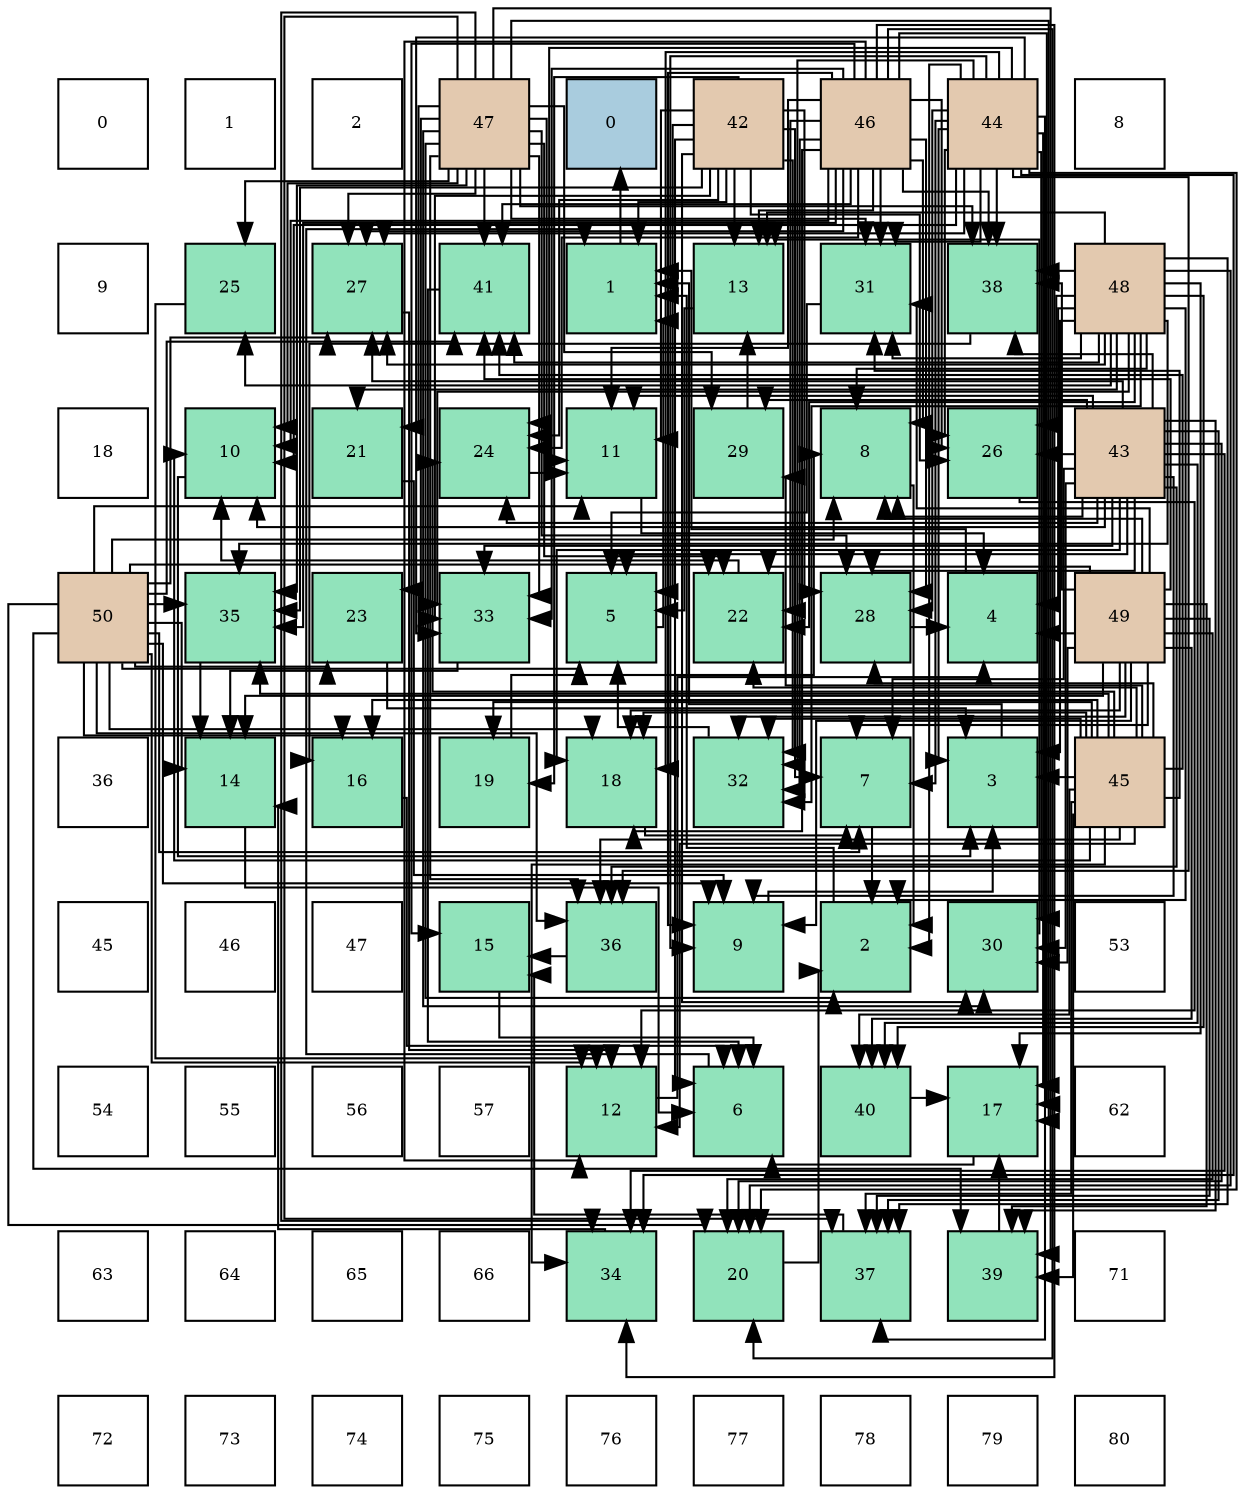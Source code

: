 digraph layout{
 rankdir=TB;
 splines=ortho;
 node [style=filled shape=square fixedsize=true width=0.6];
0[label="0", fontsize=8, fillcolor="#ffffff"];
1[label="1", fontsize=8, fillcolor="#ffffff"];
2[label="2", fontsize=8, fillcolor="#ffffff"];
3[label="47", fontsize=8, fillcolor="#e3c9af"];
4[label="0", fontsize=8, fillcolor="#a9ccde"];
5[label="42", fontsize=8, fillcolor="#e3c9af"];
6[label="46", fontsize=8, fillcolor="#e3c9af"];
7[label="44", fontsize=8, fillcolor="#e3c9af"];
8[label="8", fontsize=8, fillcolor="#ffffff"];
9[label="9", fontsize=8, fillcolor="#ffffff"];
10[label="25", fontsize=8, fillcolor="#91e3bb"];
11[label="27", fontsize=8, fillcolor="#91e3bb"];
12[label="41", fontsize=8, fillcolor="#91e3bb"];
13[label="1", fontsize=8, fillcolor="#91e3bb"];
14[label="13", fontsize=8, fillcolor="#91e3bb"];
15[label="31", fontsize=8, fillcolor="#91e3bb"];
16[label="38", fontsize=8, fillcolor="#91e3bb"];
17[label="48", fontsize=8, fillcolor="#e3c9af"];
18[label="18", fontsize=8, fillcolor="#ffffff"];
19[label="10", fontsize=8, fillcolor="#91e3bb"];
20[label="21", fontsize=8, fillcolor="#91e3bb"];
21[label="24", fontsize=8, fillcolor="#91e3bb"];
22[label="11", fontsize=8, fillcolor="#91e3bb"];
23[label="29", fontsize=8, fillcolor="#91e3bb"];
24[label="8", fontsize=8, fillcolor="#91e3bb"];
25[label="26", fontsize=8, fillcolor="#91e3bb"];
26[label="43", fontsize=8, fillcolor="#e3c9af"];
27[label="50", fontsize=8, fillcolor="#e3c9af"];
28[label="35", fontsize=8, fillcolor="#91e3bb"];
29[label="23", fontsize=8, fillcolor="#91e3bb"];
30[label="33", fontsize=8, fillcolor="#91e3bb"];
31[label="5", fontsize=8, fillcolor="#91e3bb"];
32[label="22", fontsize=8, fillcolor="#91e3bb"];
33[label="28", fontsize=8, fillcolor="#91e3bb"];
34[label="4", fontsize=8, fillcolor="#91e3bb"];
35[label="49", fontsize=8, fillcolor="#e3c9af"];
36[label="36", fontsize=8, fillcolor="#ffffff"];
37[label="14", fontsize=8, fillcolor="#91e3bb"];
38[label="16", fontsize=8, fillcolor="#91e3bb"];
39[label="19", fontsize=8, fillcolor="#91e3bb"];
40[label="18", fontsize=8, fillcolor="#91e3bb"];
41[label="32", fontsize=8, fillcolor="#91e3bb"];
42[label="7", fontsize=8, fillcolor="#91e3bb"];
43[label="3", fontsize=8, fillcolor="#91e3bb"];
44[label="45", fontsize=8, fillcolor="#e3c9af"];
45[label="45", fontsize=8, fillcolor="#ffffff"];
46[label="46", fontsize=8, fillcolor="#ffffff"];
47[label="47", fontsize=8, fillcolor="#ffffff"];
48[label="15", fontsize=8, fillcolor="#91e3bb"];
49[label="36", fontsize=8, fillcolor="#91e3bb"];
50[label="9", fontsize=8, fillcolor="#91e3bb"];
51[label="2", fontsize=8, fillcolor="#91e3bb"];
52[label="30", fontsize=8, fillcolor="#91e3bb"];
53[label="53", fontsize=8, fillcolor="#ffffff"];
54[label="54", fontsize=8, fillcolor="#ffffff"];
55[label="55", fontsize=8, fillcolor="#ffffff"];
56[label="56", fontsize=8, fillcolor="#ffffff"];
57[label="57", fontsize=8, fillcolor="#ffffff"];
58[label="12", fontsize=8, fillcolor="#91e3bb"];
59[label="6", fontsize=8, fillcolor="#91e3bb"];
60[label="40", fontsize=8, fillcolor="#91e3bb"];
61[label="17", fontsize=8, fillcolor="#91e3bb"];
62[label="62", fontsize=8, fillcolor="#ffffff"];
63[label="63", fontsize=8, fillcolor="#ffffff"];
64[label="64", fontsize=8, fillcolor="#ffffff"];
65[label="65", fontsize=8, fillcolor="#ffffff"];
66[label="66", fontsize=8, fillcolor="#ffffff"];
67[label="34", fontsize=8, fillcolor="#91e3bb"];
68[label="20", fontsize=8, fillcolor="#91e3bb"];
69[label="37", fontsize=8, fillcolor="#91e3bb"];
70[label="39", fontsize=8, fillcolor="#91e3bb"];
71[label="71", fontsize=8, fillcolor="#ffffff"];
72[label="72", fontsize=8, fillcolor="#ffffff"];
73[label="73", fontsize=8, fillcolor="#ffffff"];
74[label="74", fontsize=8, fillcolor="#ffffff"];
75[label="75", fontsize=8, fillcolor="#ffffff"];
76[label="76", fontsize=8, fillcolor="#ffffff"];
77[label="77", fontsize=8, fillcolor="#ffffff"];
78[label="78", fontsize=8, fillcolor="#ffffff"];
79[label="79", fontsize=8, fillcolor="#ffffff"];
80[label="80", fontsize=8, fillcolor="#ffffff"];
edge [constraint=false, style=vis];13 -> 4;
51 -> 13;
43 -> 13;
34 -> 13;
31 -> 13;
59 -> 13;
42 -> 51;
24 -> 51;
50 -> 43;
19 -> 43;
22 -> 34;
58 -> 34;
14 -> 31;
37 -> 59;
48 -> 59;
38 -> 59;
61 -> 59;
40 -> 42;
39 -> 24;
68 -> 51;
20 -> 50;
32 -> 19;
29 -> 43;
21 -> 22;
10 -> 58;
25 -> 58;
11 -> 58;
33 -> 34;
23 -> 14;
52 -> 14;
15 -> 31;
41 -> 31;
30 -> 37;
67 -> 37;
28 -> 37;
49 -> 48;
69 -> 48;
16 -> 38;
70 -> 61;
60 -> 61;
12 -> 59;
5 -> 13;
5 -> 31;
5 -> 59;
5 -> 42;
5 -> 22;
5 -> 14;
5 -> 39;
5 -> 21;
5 -> 25;
5 -> 33;
5 -> 52;
5 -> 41;
5 -> 30;
5 -> 28;
26 -> 31;
26 -> 42;
26 -> 24;
26 -> 50;
26 -> 19;
26 -> 22;
26 -> 40;
26 -> 68;
26 -> 21;
26 -> 25;
26 -> 11;
26 -> 33;
26 -> 23;
26 -> 52;
26 -> 30;
26 -> 67;
26 -> 49;
26 -> 69;
26 -> 16;
26 -> 70;
26 -> 60;
7 -> 51;
7 -> 43;
7 -> 42;
7 -> 50;
7 -> 19;
7 -> 61;
7 -> 40;
7 -> 68;
7 -> 21;
7 -> 25;
7 -> 11;
7 -> 33;
7 -> 52;
7 -> 15;
7 -> 41;
7 -> 30;
7 -> 67;
7 -> 49;
7 -> 69;
7 -> 16;
44 -> 43;
44 -> 19;
44 -> 58;
44 -> 38;
44 -> 40;
44 -> 39;
44 -> 32;
44 -> 21;
44 -> 33;
44 -> 23;
44 -> 15;
44 -> 41;
44 -> 67;
44 -> 28;
44 -> 49;
44 -> 69;
44 -> 70;
44 -> 60;
44 -> 12;
6 -> 24;
6 -> 50;
6 -> 19;
6 -> 22;
6 -> 58;
6 -> 14;
6 -> 48;
6 -> 61;
6 -> 40;
6 -> 68;
6 -> 32;
6 -> 21;
6 -> 25;
6 -> 11;
6 -> 33;
6 -> 15;
6 -> 41;
6 -> 30;
6 -> 67;
6 -> 28;
6 -> 16;
6 -> 12;
3 -> 51;
3 -> 19;
3 -> 22;
3 -> 61;
3 -> 20;
3 -> 32;
3 -> 29;
3 -> 10;
3 -> 11;
3 -> 33;
3 -> 23;
3 -> 52;
3 -> 15;
3 -> 30;
3 -> 67;
3 -> 28;
3 -> 49;
3 -> 69;
3 -> 16;
3 -> 70;
3 -> 12;
17 -> 51;
17 -> 43;
17 -> 34;
17 -> 24;
17 -> 14;
17 -> 61;
17 -> 68;
17 -> 20;
17 -> 32;
17 -> 10;
17 -> 25;
17 -> 11;
17 -> 15;
17 -> 41;
17 -> 30;
17 -> 28;
17 -> 69;
17 -> 16;
17 -> 60;
17 -> 12;
35 -> 34;
35 -> 42;
35 -> 24;
35 -> 50;
35 -> 37;
35 -> 40;
35 -> 68;
35 -> 32;
35 -> 52;
35 -> 15;
35 -> 41;
35 -> 69;
35 -> 16;
35 -> 70;
35 -> 60;
35 -> 12;
27 -> 31;
27 -> 42;
27 -> 24;
27 -> 50;
27 -> 22;
27 -> 58;
27 -> 37;
27 -> 38;
27 -> 40;
27 -> 68;
27 -> 32;
27 -> 29;
27 -> 11;
27 -> 28;
27 -> 49;
27 -> 70;
27 -> 12;
edge [constraint=true, style=invis];
0 -> 9 -> 18 -> 27 -> 36 -> 45 -> 54 -> 63 -> 72;
1 -> 10 -> 19 -> 28 -> 37 -> 46 -> 55 -> 64 -> 73;
2 -> 11 -> 20 -> 29 -> 38 -> 47 -> 56 -> 65 -> 74;
3 -> 12 -> 21 -> 30 -> 39 -> 48 -> 57 -> 66 -> 75;
4 -> 13 -> 22 -> 31 -> 40 -> 49 -> 58 -> 67 -> 76;
5 -> 14 -> 23 -> 32 -> 41 -> 50 -> 59 -> 68 -> 77;
6 -> 15 -> 24 -> 33 -> 42 -> 51 -> 60 -> 69 -> 78;
7 -> 16 -> 25 -> 34 -> 43 -> 52 -> 61 -> 70 -> 79;
8 -> 17 -> 26 -> 35 -> 44 -> 53 -> 62 -> 71 -> 80;
rank = same {0 -> 1 -> 2 -> 3 -> 4 -> 5 -> 6 -> 7 -> 8};
rank = same {9 -> 10 -> 11 -> 12 -> 13 -> 14 -> 15 -> 16 -> 17};
rank = same {18 -> 19 -> 20 -> 21 -> 22 -> 23 -> 24 -> 25 -> 26};
rank = same {27 -> 28 -> 29 -> 30 -> 31 -> 32 -> 33 -> 34 -> 35};
rank = same {36 -> 37 -> 38 -> 39 -> 40 -> 41 -> 42 -> 43 -> 44};
rank = same {45 -> 46 -> 47 -> 48 -> 49 -> 50 -> 51 -> 52 -> 53};
rank = same {54 -> 55 -> 56 -> 57 -> 58 -> 59 -> 60 -> 61 -> 62};
rank = same {63 -> 64 -> 65 -> 66 -> 67 -> 68 -> 69 -> 70 -> 71};
rank = same {72 -> 73 -> 74 -> 75 -> 76 -> 77 -> 78 -> 79 -> 80};
}